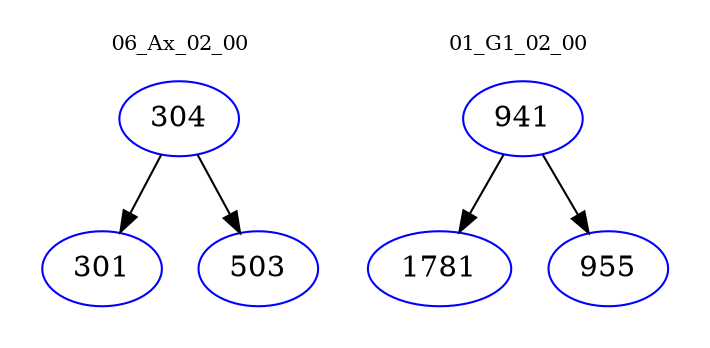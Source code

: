 digraph{
subgraph cluster_0 {
color = white
label = "06_Ax_02_00";
fontsize=10;
T0_304 [label="304", color="blue"]
T0_304 -> T0_301 [color="black"]
T0_301 [label="301", color="blue"]
T0_304 -> T0_503 [color="black"]
T0_503 [label="503", color="blue"]
}
subgraph cluster_1 {
color = white
label = "01_G1_02_00";
fontsize=10;
T1_941 [label="941", color="blue"]
T1_941 -> T1_1781 [color="black"]
T1_1781 [label="1781", color="blue"]
T1_941 -> T1_955 [color="black"]
T1_955 [label="955", color="blue"]
}
}
